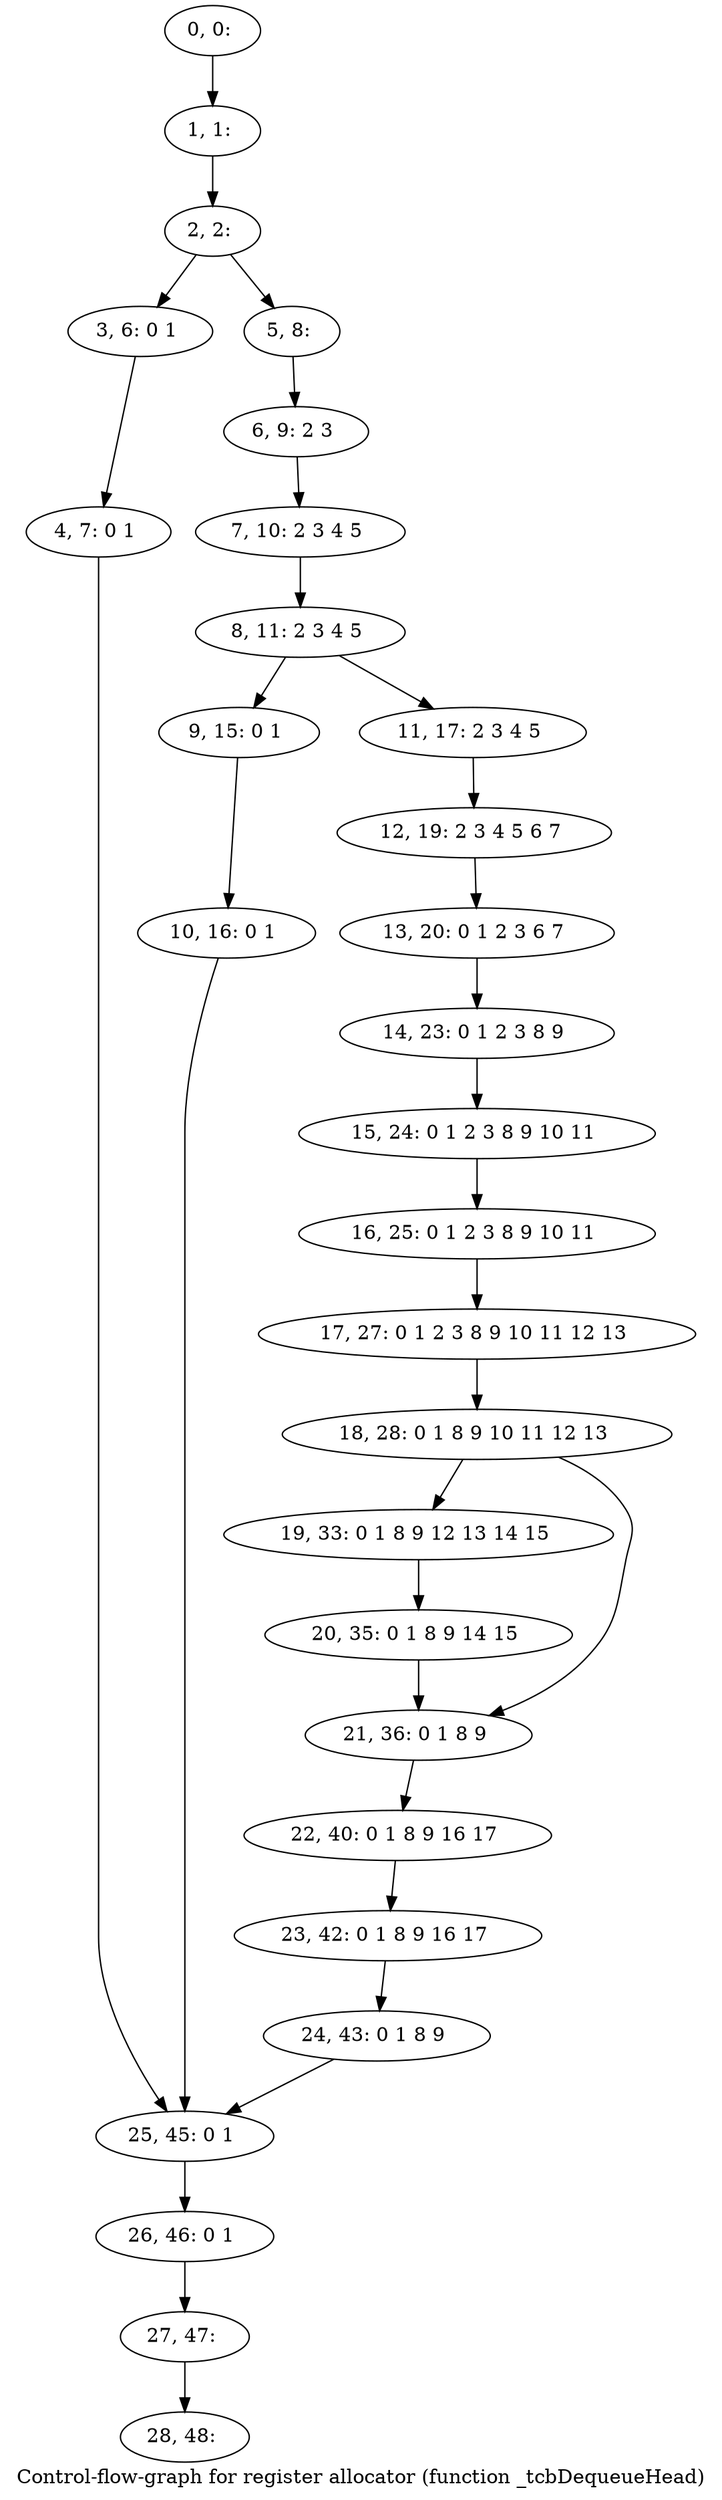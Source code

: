 digraph G {
graph [label="Control-flow-graph for register allocator (function _tcbDequeueHead)"]
0[label="0, 0: "];
1[label="1, 1: "];
2[label="2, 2: "];
3[label="3, 6: 0 1 "];
4[label="4, 7: 0 1 "];
5[label="5, 8: "];
6[label="6, 9: 2 3 "];
7[label="7, 10: 2 3 4 5 "];
8[label="8, 11: 2 3 4 5 "];
9[label="9, 15: 0 1 "];
10[label="10, 16: 0 1 "];
11[label="11, 17: 2 3 4 5 "];
12[label="12, 19: 2 3 4 5 6 7 "];
13[label="13, 20: 0 1 2 3 6 7 "];
14[label="14, 23: 0 1 2 3 8 9 "];
15[label="15, 24: 0 1 2 3 8 9 10 11 "];
16[label="16, 25: 0 1 2 3 8 9 10 11 "];
17[label="17, 27: 0 1 2 3 8 9 10 11 12 13 "];
18[label="18, 28: 0 1 8 9 10 11 12 13 "];
19[label="19, 33: 0 1 8 9 12 13 14 15 "];
20[label="20, 35: 0 1 8 9 14 15 "];
21[label="21, 36: 0 1 8 9 "];
22[label="22, 40: 0 1 8 9 16 17 "];
23[label="23, 42: 0 1 8 9 16 17 "];
24[label="24, 43: 0 1 8 9 "];
25[label="25, 45: 0 1 "];
26[label="26, 46: 0 1 "];
27[label="27, 47: "];
28[label="28, 48: "];
0->1 ;
1->2 ;
2->3 ;
2->5 ;
3->4 ;
4->25 ;
5->6 ;
6->7 ;
7->8 ;
8->9 ;
8->11 ;
9->10 ;
10->25 ;
11->12 ;
12->13 ;
13->14 ;
14->15 ;
15->16 ;
16->17 ;
17->18 ;
18->19 ;
18->21 ;
19->20 ;
20->21 ;
21->22 ;
22->23 ;
23->24 ;
24->25 ;
25->26 ;
26->27 ;
27->28 ;
}
